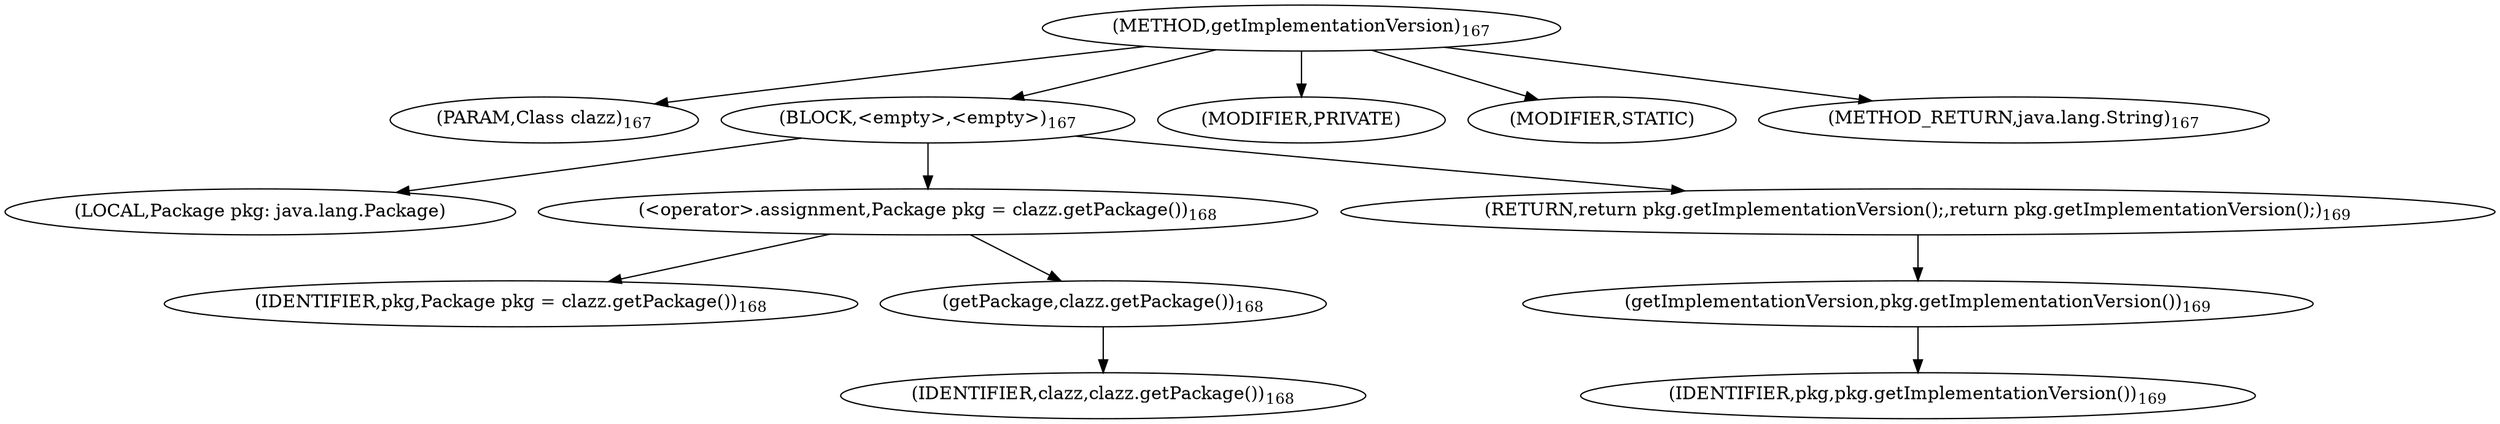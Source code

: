 digraph "getImplementationVersion" {  
"199" [label = <(METHOD,getImplementationVersion)<SUB>167</SUB>> ]
"200" [label = <(PARAM,Class clazz)<SUB>167</SUB>> ]
"201" [label = <(BLOCK,&lt;empty&gt;,&lt;empty&gt;)<SUB>167</SUB>> ]
"202" [label = <(LOCAL,Package pkg: java.lang.Package)> ]
"203" [label = <(&lt;operator&gt;.assignment,Package pkg = clazz.getPackage())<SUB>168</SUB>> ]
"204" [label = <(IDENTIFIER,pkg,Package pkg = clazz.getPackage())<SUB>168</SUB>> ]
"205" [label = <(getPackage,clazz.getPackage())<SUB>168</SUB>> ]
"206" [label = <(IDENTIFIER,clazz,clazz.getPackage())<SUB>168</SUB>> ]
"207" [label = <(RETURN,return pkg.getImplementationVersion();,return pkg.getImplementationVersion();)<SUB>169</SUB>> ]
"208" [label = <(getImplementationVersion,pkg.getImplementationVersion())<SUB>169</SUB>> ]
"209" [label = <(IDENTIFIER,pkg,pkg.getImplementationVersion())<SUB>169</SUB>> ]
"210" [label = <(MODIFIER,PRIVATE)> ]
"211" [label = <(MODIFIER,STATIC)> ]
"212" [label = <(METHOD_RETURN,java.lang.String)<SUB>167</SUB>> ]
  "199" -> "200" 
  "199" -> "201" 
  "199" -> "210" 
  "199" -> "211" 
  "199" -> "212" 
  "201" -> "202" 
  "201" -> "203" 
  "201" -> "207" 
  "203" -> "204" 
  "203" -> "205" 
  "205" -> "206" 
  "207" -> "208" 
  "208" -> "209" 
}
